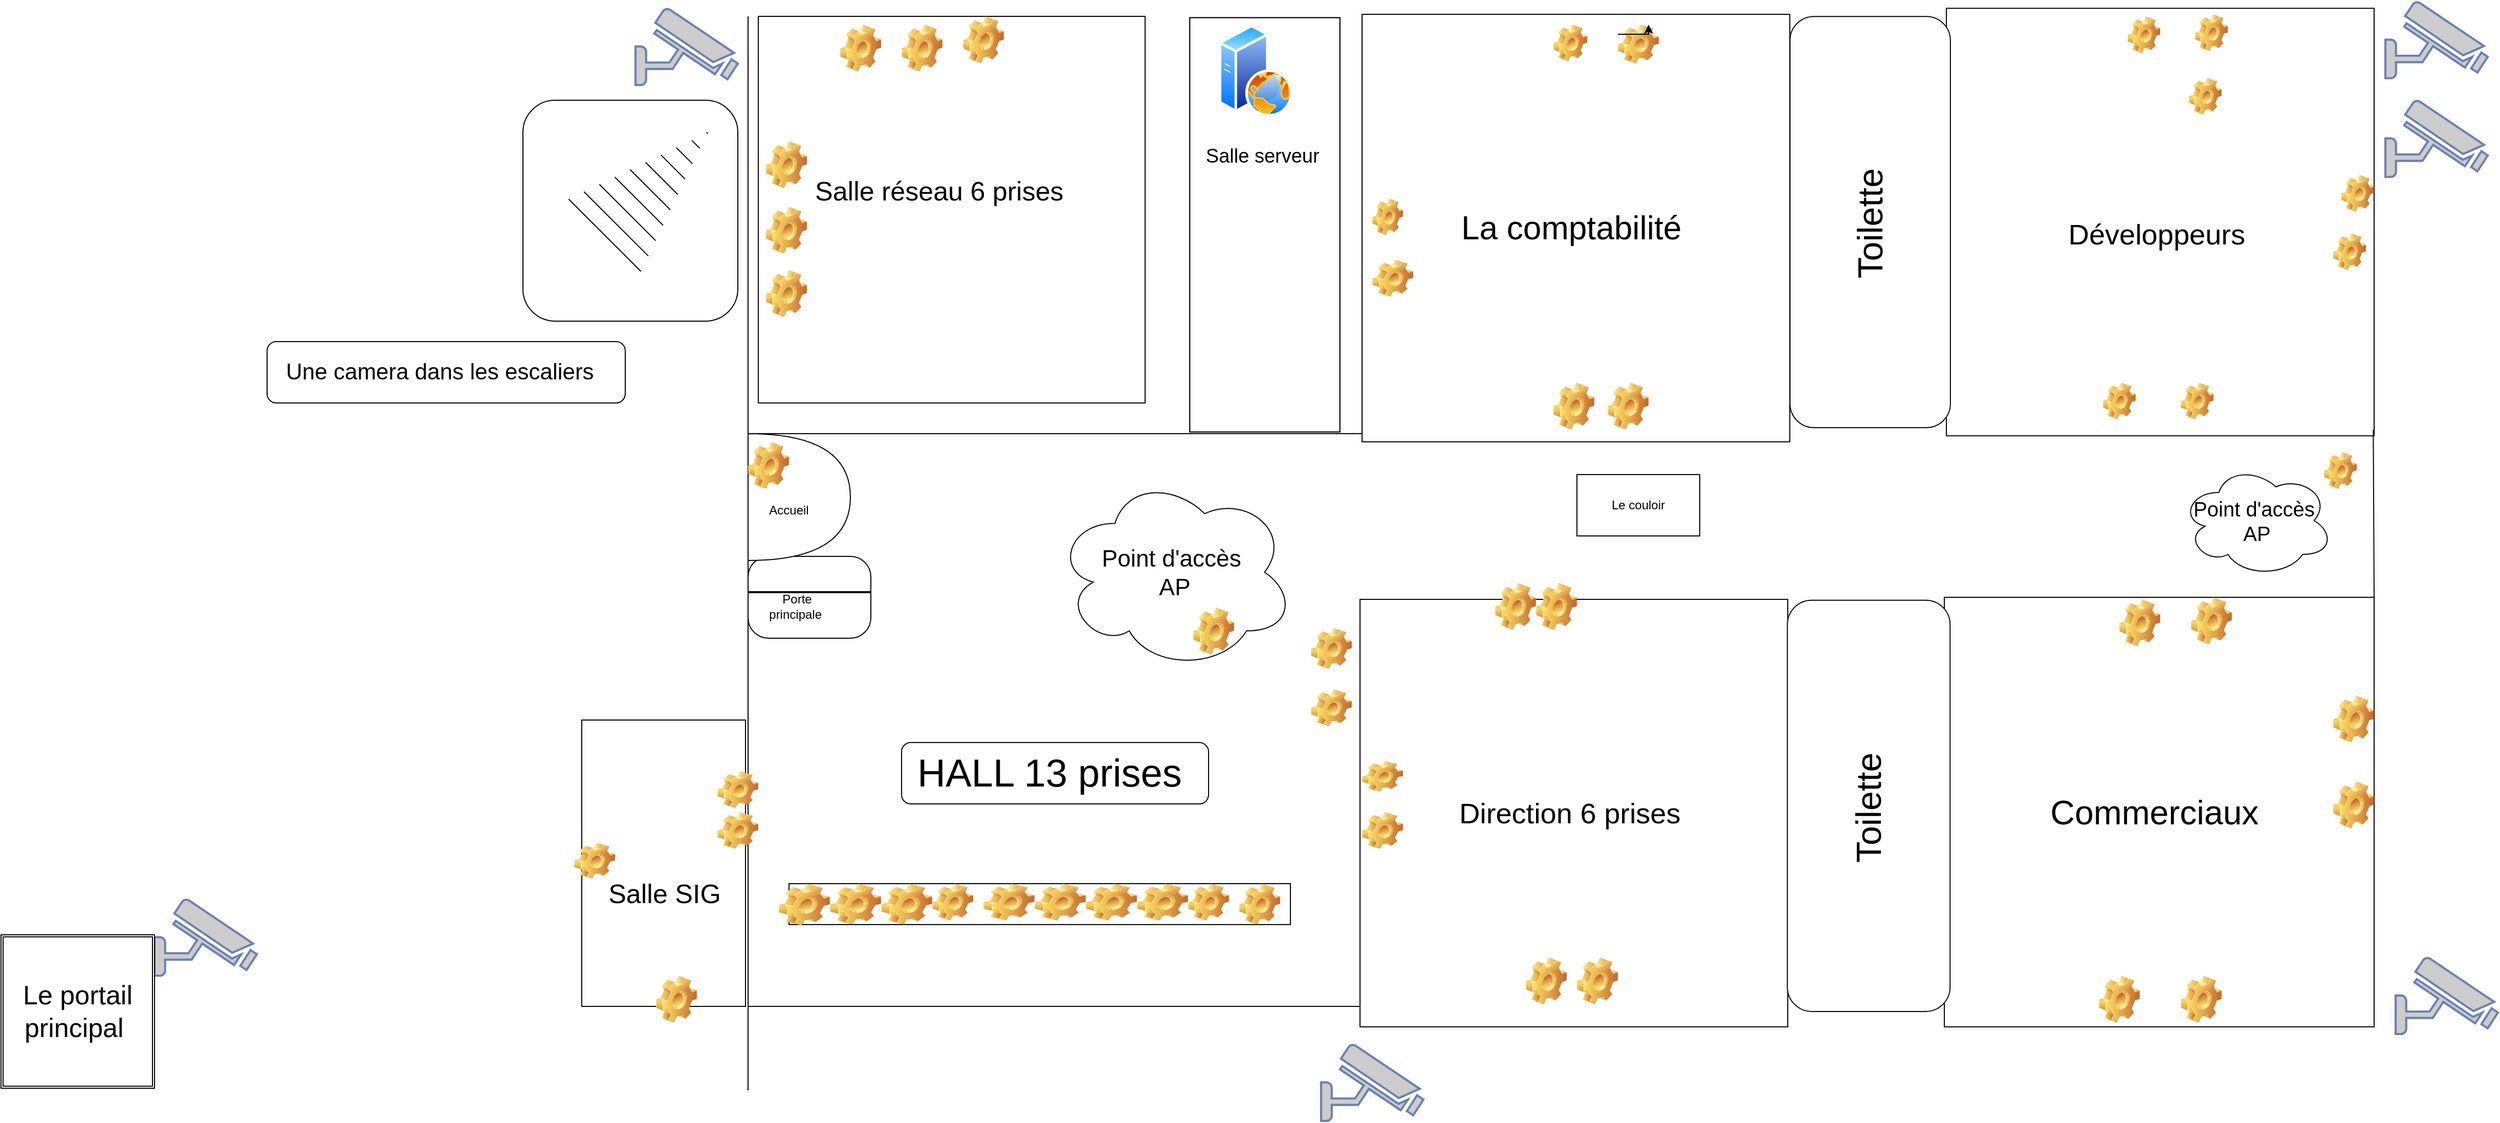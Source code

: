 <mxfile version="24.0.7" type="github">
  <diagram name="Page-1" id="CkJ11IbJdgqycw08BvRD">
    <mxGraphModel dx="2734" dy="2504" grid="1" gridSize="10" guides="1" tooltips="1" connect="1" arrows="1" fold="1" page="1" pageScale="1" pageWidth="583" pageHeight="827" math="0" shadow="0">
      <root>
        <mxCell id="0" />
        <mxCell id="1" parent="0" />
        <mxCell id="zvDx-RI4SgqdZpIUH7GK-1" value="" style="rounded=0;whiteSpace=wrap;html=1;rotation=-90;" vertex="1" parent="1">
          <mxGeometry x="-222.5" y="-500" width="280" height="160" as="geometry" />
        </mxCell>
        <mxCell id="zvDx-RI4SgqdZpIUH7GK-5" value="" style="endArrow=none;html=1;rounded=0;" edge="1" parent="1">
          <mxGeometry width="50" height="50" relative="1" as="geometry">
            <mxPoint y="-1248" as="sourcePoint" />
            <mxPoint y="-198" as="targetPoint" />
          </mxGeometry>
        </mxCell>
        <mxCell id="zvDx-RI4SgqdZpIUH7GK-6" value="" style="endArrow=none;html=1;rounded=0;" edge="1" parent="1">
          <mxGeometry width="50" height="50" relative="1" as="geometry">
            <mxPoint x="600" y="-280" as="sourcePoint" />
            <mxPoint y="-280" as="targetPoint" />
          </mxGeometry>
        </mxCell>
        <mxCell id="zvDx-RI4SgqdZpIUH7GK-9" value="" style="rounded=0;whiteSpace=wrap;html=1;" vertex="1" parent="1">
          <mxGeometry x="40" y="-400" width="490" height="40" as="geometry" />
        </mxCell>
        <mxCell id="zvDx-RI4SgqdZpIUH7GK-40" value="" style="shape=image;html=1;verticalLabelPosition=bottom;verticalAlign=top;imageAspect=0;image=img/clipart/Gear_128x128.png" vertex="1" parent="1">
          <mxGeometry x="30" y="-400" width="50" height="41" as="geometry" />
        </mxCell>
        <mxCell id="zvDx-RI4SgqdZpIUH7GK-41" value="" style="shape=image;html=1;verticalLabelPosition=bottom;verticalAlign=top;imageAspect=0;image=img/clipart/Gear_128x128.png" vertex="1" parent="1">
          <mxGeometry x="80" y="-400" width="50" height="40" as="geometry" />
        </mxCell>
        <mxCell id="zvDx-RI4SgqdZpIUH7GK-42" value="" style="shape=image;html=1;verticalLabelPosition=bottom;verticalAlign=top;imageAspect=0;image=img/clipart/Gear_128x128.png" vertex="1" parent="1">
          <mxGeometry x="130" y="-400" width="50" height="40" as="geometry" />
        </mxCell>
        <mxCell id="zvDx-RI4SgqdZpIUH7GK-44" value="" style="shape=image;html=1;verticalLabelPosition=bottom;verticalAlign=top;imageAspect=0;image=img/clipart/Gear_128x128.png" vertex="1" parent="1">
          <mxGeometry x="180" y="-400" width="40" height="36" as="geometry" />
        </mxCell>
        <mxCell id="zvDx-RI4SgqdZpIUH7GK-45" value="" style="shape=image;html=1;verticalLabelPosition=bottom;verticalAlign=top;imageAspect=0;image=img/clipart/Gear_128x128.png" vertex="1" parent="1">
          <mxGeometry x="230" y="-400" width="50" height="36" as="geometry" />
        </mxCell>
        <mxCell id="zvDx-RI4SgqdZpIUH7GK-46" value="" style="shape=image;html=1;verticalLabelPosition=bottom;verticalAlign=top;imageAspect=0;image=img/clipart/Gear_128x128.png" vertex="1" parent="1">
          <mxGeometry x="280" y="-400" width="50" height="36" as="geometry" />
        </mxCell>
        <mxCell id="zvDx-RI4SgqdZpIUH7GK-47" value="" style="shape=image;html=1;verticalLabelPosition=bottom;verticalAlign=top;imageAspect=0;image=img/clipart/Gear_128x128.png" vertex="1" parent="1">
          <mxGeometry x="330" y="-400" width="50" height="36" as="geometry" />
        </mxCell>
        <mxCell id="zvDx-RI4SgqdZpIUH7GK-48" value="" style="shape=image;html=1;verticalLabelPosition=bottom;verticalAlign=top;imageAspect=0;image=img/clipart/Gear_128x128.png" vertex="1" parent="1">
          <mxGeometry x="380" y="-400" width="50" height="36" as="geometry" />
        </mxCell>
        <mxCell id="zvDx-RI4SgqdZpIUH7GK-49" value="" style="shape=image;html=1;verticalLabelPosition=bottom;verticalAlign=top;imageAspect=0;image=img/clipart/Gear_128x128.png" vertex="1" parent="1">
          <mxGeometry x="430" y="-400" width="40" height="36" as="geometry" />
        </mxCell>
        <mxCell id="zvDx-RI4SgqdZpIUH7GK-50" value="" style="shape=image;html=1;verticalLabelPosition=bottom;verticalAlign=top;imageAspect=0;image=img/clipart/Gear_128x128.png" vertex="1" parent="1">
          <mxGeometry x="480" y="-400" width="40" height="40" as="geometry" />
        </mxCell>
        <mxCell id="zvDx-RI4SgqdZpIUH7GK-53" value="" style="shape=image;html=1;verticalLabelPosition=bottom;verticalAlign=top;imageAspect=0;image=img/clipart/Gear_128x128.png" vertex="1" parent="1">
          <mxGeometry x="-30" y="-510" width="40" height="36" as="geometry" />
        </mxCell>
        <mxCell id="zvDx-RI4SgqdZpIUH7GK-55" value="" style="shape=image;html=1;verticalLabelPosition=bottom;verticalAlign=top;imageAspect=0;image=img/clipart/Gear_128x128.png" vertex="1" parent="1">
          <mxGeometry x="-30" y="-470" width="40" height="36" as="geometry" />
        </mxCell>
        <mxCell id="zvDx-RI4SgqdZpIUH7GK-57" value="" style="shape=image;html=1;verticalLabelPosition=bottom;verticalAlign=top;imageAspect=0;image=img/clipart/Gear_128x128.png" vertex="1" parent="1">
          <mxGeometry x="-170" y="-440" width="40" height="35" as="geometry" />
        </mxCell>
        <mxCell id="zvDx-RI4SgqdZpIUH7GK-58" value="" style="shape=image;html=1;verticalLabelPosition=bottom;verticalAlign=top;imageAspect=0;image=img/clipart/Gear_128x128.png" vertex="1" parent="1">
          <mxGeometry x="-90" y="-310" width="40" height="46" as="geometry" />
        </mxCell>
        <mxCell id="zvDx-RI4SgqdZpIUH7GK-62" value="&lt;font style=&quot;font-size: 23px;&quot;&gt;Point d&#39;accès&amp;nbsp;&lt;/font&gt;&lt;div style=&quot;font-size: 23px;&quot;&gt;&lt;font style=&quot;font-size: 23px;&quot;&gt;AP&lt;/font&gt;&lt;/div&gt;" style="ellipse;shape=cloud;whiteSpace=wrap;html=1;" vertex="1" parent="1">
          <mxGeometry x="300" y="-800" width="234" height="191" as="geometry" />
        </mxCell>
        <mxCell id="zvDx-RI4SgqdZpIUH7GK-63" value="" style="rounded=1;whiteSpace=wrap;html=1;arcSize=25;" vertex="1" parent="1">
          <mxGeometry y="-720" width="120" height="80" as="geometry" />
        </mxCell>
        <mxCell id="zvDx-RI4SgqdZpIUH7GK-64" value="" style="line;strokeWidth=2;html=1;" vertex="1" parent="1">
          <mxGeometry y="-690" width="120" height="10" as="geometry" />
        </mxCell>
        <mxCell id="zvDx-RI4SgqdZpIUH7GK-65" value="" style="endArrow=none;html=1;rounded=0;" edge="1" parent="1">
          <mxGeometry width="50" height="50" relative="1" as="geometry">
            <mxPoint y="-840" as="sourcePoint" />
            <mxPoint x="600" y="-840" as="targetPoint" />
          </mxGeometry>
        </mxCell>
        <mxCell id="zvDx-RI4SgqdZpIUH7GK-72" value="&lt;font style=&quot;font-size: 28px;&quot;&gt;Direction 6 prises&amp;nbsp;&lt;/font&gt;" style="whiteSpace=wrap;html=1;aspect=fixed;" vertex="1" parent="1">
          <mxGeometry x="598" y="-678" width="418" height="418" as="geometry" />
        </mxCell>
        <mxCell id="zvDx-RI4SgqdZpIUH7GK-73" value="&lt;font style=&quot;font-size: 33px;&quot;&gt;Commerciaux&amp;nbsp;&lt;/font&gt;" style="whiteSpace=wrap;html=1;aspect=fixed;" vertex="1" parent="1">
          <mxGeometry x="1169" y="-680" width="420" height="420" as="geometry" />
        </mxCell>
        <mxCell id="zvDx-RI4SgqdZpIUH7GK-74" value="" style="shape=image;html=1;verticalLabelPosition=bottom;verticalAlign=top;imageAspect=0;image=img/clipart/Gear_128x128.png" vertex="1" parent="1">
          <mxGeometry x="600" y="-470" width="40" height="36" as="geometry" />
        </mxCell>
        <mxCell id="zvDx-RI4SgqdZpIUH7GK-75" value="" style="shape=image;html=1;verticalLabelPosition=bottom;verticalAlign=top;imageAspect=0;image=img/clipart/Gear_128x128.png" vertex="1" parent="1">
          <mxGeometry x="600" y="-520" width="40" height="30" as="geometry" />
        </mxCell>
        <mxCell id="zvDx-RI4SgqdZpIUH7GK-76" value="" style="shape=image;html=1;verticalLabelPosition=bottom;verticalAlign=top;imageAspect=0;image=img/clipart/Gear_128x128.png" vertex="1" parent="1">
          <mxGeometry x="550" y="-650" width="40" height="40" as="geometry" />
        </mxCell>
        <mxCell id="zvDx-RI4SgqdZpIUH7GK-77" value="" style="shape=image;html=1;verticalLabelPosition=bottom;verticalAlign=top;imageAspect=0;image=img/clipart/Gear_128x128.png" vertex="1" parent="1">
          <mxGeometry x="550" y="-590" width="40" height="36" as="geometry" />
        </mxCell>
        <mxCell id="zvDx-RI4SgqdZpIUH7GK-78" value="" style="shape=image;html=1;verticalLabelPosition=bottom;verticalAlign=top;imageAspect=0;image=img/clipart/Gear_128x128.png" vertex="1" parent="1">
          <mxGeometry x="760" y="-328" width="40" height="46" as="geometry" />
        </mxCell>
        <mxCell id="zvDx-RI4SgqdZpIUH7GK-79" value="" style="shape=image;html=1;verticalLabelPosition=bottom;verticalAlign=top;imageAspect=0;image=img/clipart/Gear_128x128.png" vertex="1" parent="1">
          <mxGeometry x="810" y="-328" width="40" height="46" as="geometry" />
        </mxCell>
        <mxCell id="zvDx-RI4SgqdZpIUH7GK-80" value="" style="shape=image;html=1;verticalLabelPosition=bottom;verticalAlign=top;imageAspect=0;image=img/clipart/Gear_128x128.png" vertex="1" parent="1">
          <mxGeometry x="730" y="-694" width="40" height="46" as="geometry" />
        </mxCell>
        <mxCell id="zvDx-RI4SgqdZpIUH7GK-81" value="" style="shape=image;html=1;verticalLabelPosition=bottom;verticalAlign=top;imageAspect=0;image=img/clipart/Gear_128x128.png" vertex="1" parent="1">
          <mxGeometry x="770" y="-694" width="40" height="46" as="geometry" />
        </mxCell>
        <mxCell id="zvDx-RI4SgqdZpIUH7GK-82" value="&lt;font style=&quot;font-size: 32px;&quot;&gt;La comptabilité&amp;nbsp;&lt;/font&gt;" style="whiteSpace=wrap;html=1;aspect=fixed;" vertex="1" parent="1">
          <mxGeometry x="600" y="-1250" width="418" height="418" as="geometry" />
        </mxCell>
        <mxCell id="zvDx-RI4SgqdZpIUH7GK-83" value="" style="whiteSpace=wrap;html=1;aspect=fixed;" vertex="1" parent="1">
          <mxGeometry x="1171" y="-1255.88" width="418" height="418" as="geometry" />
        </mxCell>
        <mxCell id="zvDx-RI4SgqdZpIUH7GK-84" value="&lt;span style=&quot;color: rgba(0, 0, 0, 0); font-family: monospace; font-size: 0px; text-align: start; text-wrap: nowrap;&quot;&gt;%3CmxGraphModel%3E%3Croot%3E%3CmxCell%20id%3D%220%22%2F%3E%3CmxCell%20id%3D%221%22%20parent%3D%220%22%2F%3E%3CmxCell%20id%3D%222%22%20value%3D%22%22%20style%3D%22shape%3Dimage%3Bhtml%3D1%3BverticalLabelPosition%3Dbottom%3BverticalAlign%3Dtop%3BimageAspect%3D0%3Bimage%3Dimg%2Fclipart%2FGear_128x128.png%22%20vertex%3D%221%22%20parent%3D%221%22%3E%3CmxGeometry%20x%3D%22550%22%20y%3D%22-656%22%20width%3D%2240%22%20height%3D%2246%22%20as%3D%22geometry%22%2F%3E%3C%2FmxCell%3E%3C%2Froot%3E%3C%2FmxGraphModel%3E&lt;/span&gt;&lt;span style=&quot;color: rgba(0, 0, 0, 0); font-family: monospace; font-size: 0px; text-align: start; text-wrap: nowrap;&quot;&gt;%3CmxGraphModel%3E%3Croot%3E%3CmxCell%20id%3D%220%22%2F%3E%3CmxCell%20id%3D%221%22%20parent%3D%220%22%2F%3E%3CmxCell%20id%3D%222%22%20value%3D%22%22%20style%3D%22shape%3Dimage%3Bhtml%3D1%3BverticalLabelPosition%3Dbottom%3BverticalAlign%3Dtop%3BimageAspect%3D0%3Bimage%3Dimg%2Fclipart%2FGear_128x128.png%22%20vertex%3D%221%22%20parent%3D%221%22%3E%3CmxGeometry%20x%3D%22550%22%20y%3D%22-656%22%20width%3D%2240%22%20height%3D%2246%22%20as%3D%22geometry%22%2F%3E%3C%2FmxCell%3E%3C%2Froot%3E%3C%2FmxGraphModel%3E&lt;/span&gt;" style="rounded=0;whiteSpace=wrap;html=1;rotation=-90;" vertex="1" parent="1">
          <mxGeometry x="302.5" y="-1117.5" width="405" height="146.65" as="geometry" />
        </mxCell>
        <mxCell id="zvDx-RI4SgqdZpIUH7GK-86" value="&lt;span style=&quot;color: rgba(0, 0, 0, 0); font-family: monospace; font-size: 0px; text-align: start; text-wrap: nowrap;&quot;&gt;%3CmxGraphModel%3E%3Croot%3E%3CmxCell%20id%3D%220%22%2F%3E%3CmxCell%20id%3D%221%22%20parent%3D%220%22%2F%3E%3CmxCell%20id%3D%222%22%20value%3D%22%22%20style%3D%22shape%3Dimage%3Bhtml%3D1%3BverticalLabelPosition%3Dbottom%3BverticalAlign%3Dtop%3BimageAspect%3D0%3Bimage%3Dimg%2Fclipart%2FGear_128x128.png%22%20vertex%3D%221%22%20parent%3D%221%22%3E%3CmxGeometry%20x%3D%22550%22%20y%3D%22-656%22%20width%3D%2240%22%20height%3D%2246%22%20as%3D%22geometry%22%2F%3E%3C%2FmxCell%3E%3C%2Froot%3E%3C%2FmxGraphModel%3E&lt;/span&gt;&lt;span style=&quot;color: rgba(0, 0, 0, 0); font-family: monospace; font-size: 0px; text-align: start; text-wrap: nowrap;&quot;&gt;%3CmxGraphModel%3E%3Croot%3E%3CmxCell%20id%3D%220%22%2F%3E%3CmxCell%20id%3D%221%22%20parent%3D%220%22%2F%3E%3CmxCell%20id%3D%222%22%20value%3D%22%22%20style%3D%22shape%3Dimage%3Bhtml%3D1%3BverticalLabelPosition%3Dbottom%3BverticalAlign%3Dtop%3BimageAspect%3D0%3Bimage%3Dimg%2Fclipart%2FGear_128x128.png%22%20vertex%3D%221%22%20parent%3D%221%22%3E%3CmxGeometry%20x%3D%22550%22%20y%3D%22-656%22%20width%3D%2240%22%20height%3D%2246%22%20as%3D%22geometry%22%2F%3E%3C%2FmxCell%3E%3C%2Froot%3E%3C%2FmxGraphModel%3E&lt;/span&gt;" style="rounded=0;whiteSpace=wrap;html=1;rotation=-90;" vertex="1" parent="1">
          <mxGeometry x="302.5" y="-1117.5" width="405" height="146.65" as="geometry" />
        </mxCell>
        <mxCell id="zvDx-RI4SgqdZpIUH7GK-90" value="" style="image;aspect=fixed;perimeter=ellipsePerimeter;html=1;align=center;shadow=0;dashed=0;spacingTop=3;image=img/lib/active_directory/web_server.svg;" vertex="1" parent="1">
          <mxGeometry x="460" y="-1240" width="72" height="90" as="geometry" />
        </mxCell>
        <mxCell id="zvDx-RI4SgqdZpIUH7GK-91" value="" style="whiteSpace=wrap;html=1;aspect=fixed;" vertex="1" parent="1">
          <mxGeometry x="10" y="-1248" width="378" height="378" as="geometry" />
        </mxCell>
        <mxCell id="zvDx-RI4SgqdZpIUH7GK-92" value="" style="shape=image;html=1;verticalLabelPosition=bottom;verticalAlign=top;imageAspect=0;image=img/clipart/Gear_128x128.png" vertex="1" parent="1">
          <mxGeometry x="90" y="-1240" width="40" height="46" as="geometry" />
        </mxCell>
        <mxCell id="zvDx-RI4SgqdZpIUH7GK-97" value="" style="shape=image;html=1;verticalLabelPosition=bottom;verticalAlign=top;imageAspect=0;image=img/clipart/Gear_128x128.png" vertex="1" parent="1">
          <mxGeometry x="150" y="-1240" width="40" height="46" as="geometry" />
        </mxCell>
        <mxCell id="zvDx-RI4SgqdZpIUH7GK-98" value="" style="shape=image;html=1;verticalLabelPosition=bottom;verticalAlign=top;imageAspect=0;image=img/clipart/Gear_128x128.png" vertex="1" parent="1">
          <mxGeometry x="210" y="-1248" width="40" height="46" as="geometry" />
        </mxCell>
        <mxCell id="zvDx-RI4SgqdZpIUH7GK-99" value="" style="shape=image;html=1;verticalLabelPosition=bottom;verticalAlign=top;imageAspect=0;image=img/clipart/Gear_128x128.png" vertex="1" parent="1">
          <mxGeometry x="17.5" y="-1126" width="40" height="46" as="geometry" />
        </mxCell>
        <mxCell id="zvDx-RI4SgqdZpIUH7GK-100" value="" style="shape=image;html=1;verticalLabelPosition=bottom;verticalAlign=top;imageAspect=0;image=img/clipart/Gear_128x128.png" vertex="1" parent="1">
          <mxGeometry x="17.5" y="-1062" width="40" height="46" as="geometry" />
        </mxCell>
        <mxCell id="zvDx-RI4SgqdZpIUH7GK-101" value="" style="shape=image;html=1;verticalLabelPosition=bottom;verticalAlign=top;imageAspect=0;image=img/clipart/Gear_128x128.png" vertex="1" parent="1">
          <mxGeometry x="17.5" y="-1000" width="40" height="46" as="geometry" />
        </mxCell>
        <mxCell id="zvDx-RI4SgqdZpIUH7GK-104" value="&lt;font style=&quot;font-size: 26px;&quot;&gt;Salle réseau 6 prises&amp;nbsp;&lt;/font&gt;" style="text;html=1;align=center;verticalAlign=middle;resizable=0;points=[];autosize=1;strokeColor=none;fillColor=none;" vertex="1" parent="1">
          <mxGeometry x="55" y="-1097" width="270" height="40" as="geometry" />
        </mxCell>
        <mxCell id="zvDx-RI4SgqdZpIUH7GK-107" value="&lt;font style=&quot;font-size: 19px;&quot;&gt;Salle serveur&amp;nbsp;&lt;/font&gt;" style="text;html=1;align=center;verticalAlign=middle;resizable=0;points=[];autosize=1;strokeColor=none;fillColor=none;" vertex="1" parent="1">
          <mxGeometry x="435" y="-1131" width="140" height="40" as="geometry" />
        </mxCell>
        <mxCell id="zvDx-RI4SgqdZpIUH7GK-108" value="" style="shape=image;html=1;verticalLabelPosition=bottom;verticalAlign=top;imageAspect=0;image=img/clipart/Gear_128x128.png" vertex="1" parent="1">
          <mxGeometry x="787" y="-1240" width="33" height="36" as="geometry" />
        </mxCell>
        <mxCell id="zvDx-RI4SgqdZpIUH7GK-109" value="" style="shape=image;html=1;verticalLabelPosition=bottom;verticalAlign=top;imageAspect=0;image=img/clipart/Gear_128x128.png" vertex="1" parent="1">
          <mxGeometry x="850" y="-1240" width="40" height="38" as="geometry" />
        </mxCell>
        <mxCell id="zvDx-RI4SgqdZpIUH7GK-110" value="" style="shape=image;html=1;verticalLabelPosition=bottom;verticalAlign=top;imageAspect=0;image=img/clipart/Gear_128x128.png" vertex="1" parent="1">
          <mxGeometry x="610" y="-1070" width="30" height="36" as="geometry" />
        </mxCell>
        <mxCell id="zvDx-RI4SgqdZpIUH7GK-111" value="" style="shape=image;html=1;verticalLabelPosition=bottom;verticalAlign=top;imageAspect=0;image=img/clipart/Gear_128x128.png" vertex="1" parent="1">
          <mxGeometry x="610" y="-1010" width="40" height="36" as="geometry" />
        </mxCell>
        <mxCell id="zvDx-RI4SgqdZpIUH7GK-112" value="" style="shape=image;html=1;verticalLabelPosition=bottom;verticalAlign=top;imageAspect=0;image=img/clipart/Gear_128x128.png" vertex="1" parent="1">
          <mxGeometry x="787" y="-890" width="40" height="46" as="geometry" />
        </mxCell>
        <mxCell id="zvDx-RI4SgqdZpIUH7GK-113" value="" style="shape=image;html=1;verticalLabelPosition=bottom;verticalAlign=top;imageAspect=0;image=img/clipart/Gear_128x128.png" vertex="1" parent="1">
          <mxGeometry x="840" y="-890" width="40" height="46" as="geometry" />
        </mxCell>
        <mxCell id="zvDx-RI4SgqdZpIUH7GK-115" value="&lt;font style=&quot;font-size: 28px;&quot;&gt;Développeurs&amp;nbsp;&lt;/font&gt;" style="text;html=1;align=center;verticalAlign=middle;resizable=0;points=[];autosize=1;strokeColor=none;fillColor=none;" vertex="1" parent="1">
          <mxGeometry x="1280" y="-1060" width="200" height="50" as="geometry" />
        </mxCell>
        <mxCell id="zvDx-RI4SgqdZpIUH7GK-117" value="Le couloir" style="whiteSpace=wrap;html=1;" vertex="1" parent="1">
          <mxGeometry x="810" y="-800" width="120" height="60" as="geometry" />
        </mxCell>
        <mxCell id="zvDx-RI4SgqdZpIUH7GK-118" value="&lt;font style=&quot;font-size: 20px;&quot;&gt;Point d&#39;accès&amp;nbsp;&lt;/font&gt;&lt;div style=&quot;font-size: 20px;&quot;&gt;&lt;font style=&quot;font-size: 20px;&quot;&gt;AP&lt;/font&gt;&lt;/div&gt;" style="ellipse;shape=cloud;whiteSpace=wrap;html=1;" vertex="1" parent="1">
          <mxGeometry x="1400" y="-810" width="149" height="110" as="geometry" />
        </mxCell>
        <mxCell id="zvDx-RI4SgqdZpIUH7GK-119" value="" style="shape=image;html=1;verticalLabelPosition=bottom;verticalAlign=top;imageAspect=0;image=img/clipart/Gear_128x128.png" vertex="1" parent="1">
          <mxGeometry x="1540" y="-822" width="32" height="36" as="geometry" />
        </mxCell>
        <mxCell id="zvDx-RI4SgqdZpIUH7GK-120" value="" style="endArrow=none;html=1;rounded=0;entryX=0.998;entryY=0.986;entryDx=0;entryDy=0;exitX=1;exitY=0;exitDx=0;exitDy=0;entryPerimeter=0;" edge="1" parent="1" source="zvDx-RI4SgqdZpIUH7GK-73" target="zvDx-RI4SgqdZpIUH7GK-83">
          <mxGeometry width="50" height="50" relative="1" as="geometry">
            <mxPoint x="1200" y="-760" as="sourcePoint" />
            <mxPoint x="1250" y="-810" as="targetPoint" />
          </mxGeometry>
        </mxCell>
        <mxCell id="zvDx-RI4SgqdZpIUH7GK-121" value="&lt;font style=&quot;font-size: 26px;&quot;&gt;Salle SIG&lt;/font&gt;" style="text;html=1;align=center;verticalAlign=middle;resizable=0;points=[];autosize=1;strokeColor=none;fillColor=none;" vertex="1" parent="1">
          <mxGeometry x="-147.5" y="-410" width="130" height="40" as="geometry" />
        </mxCell>
        <mxCell id="zvDx-RI4SgqdZpIUH7GK-124" value="" style="shape=or;whiteSpace=wrap;html=1;" vertex="1" parent="1">
          <mxGeometry y="-840" width="100" height="124" as="geometry" />
        </mxCell>
        <mxCell id="zvDx-RI4SgqdZpIUH7GK-126" value="" style="shape=image;html=1;verticalLabelPosition=bottom;verticalAlign=top;imageAspect=0;image=img/clipart/Gear_128x128.png" vertex="1" parent="1">
          <mxGeometry y="-832" width="40" height="46" as="geometry" />
        </mxCell>
        <mxCell id="zvDx-RI4SgqdZpIUH7GK-127" value="Accueil" style="text;html=1;align=center;verticalAlign=middle;whiteSpace=wrap;rounded=0;" vertex="1" parent="1">
          <mxGeometry x="10" y="-780" width="60" height="30" as="geometry" />
        </mxCell>
        <mxCell id="zvDx-RI4SgqdZpIUH7GK-128" value="Porte principale&amp;nbsp;" style="text;html=1;align=center;verticalAlign=middle;whiteSpace=wrap;rounded=0;" vertex="1" parent="1">
          <mxGeometry x="17.5" y="-686" width="60" height="30" as="geometry" />
        </mxCell>
        <mxCell id="zvDx-RI4SgqdZpIUH7GK-129" value="" style="shape=image;html=1;verticalLabelPosition=bottom;verticalAlign=top;imageAspect=0;image=img/clipart/Gear_128x128.png" vertex="1" parent="1">
          <mxGeometry x="435" y="-670" width="40" height="46" as="geometry" />
        </mxCell>
        <mxCell id="zvDx-RI4SgqdZpIUH7GK-130" style="edgeStyle=orthogonalEdgeStyle;rounded=0;orthogonalLoop=1;jettySize=auto;html=1;exitX=0;exitY=0.25;exitDx=0;exitDy=0;entryX=0.75;entryY=0;entryDx=0;entryDy=0;" edge="1" parent="1" source="zvDx-RI4SgqdZpIUH7GK-109" target="zvDx-RI4SgqdZpIUH7GK-109">
          <mxGeometry relative="1" as="geometry" />
        </mxCell>
        <mxCell id="zvDx-RI4SgqdZpIUH7GK-136" value="&lt;font style=&quot;font-size: 34px;&quot;&gt;Toilette&lt;/font&gt;&amp;nbsp;" style="rounded=1;whiteSpace=wrap;html=1;rotation=-90;" vertex="1" parent="1">
          <mxGeometry x="894.07" y="-555.61" width="402.1" height="159" as="geometry" />
        </mxCell>
        <mxCell id="zvDx-RI4SgqdZpIUH7GK-138" value="&lt;font style=&quot;font-size: 34px;&quot;&gt;Toilette&lt;/font&gt;&amp;nbsp;" style="rounded=1;whiteSpace=wrap;html=1;rotation=-90;" vertex="1" parent="1">
          <mxGeometry x="895.5" y="-1125.27" width="402.1" height="156.77" as="geometry" />
        </mxCell>
        <mxCell id="zvDx-RI4SgqdZpIUH7GK-140" value="" style="shape=image;html=1;verticalLabelPosition=bottom;verticalAlign=top;imageAspect=0;image=img/clipart/Gear_128x128.png" vertex="1" parent="1">
          <mxGeometry x="1549" y="-584" width="40" height="46" as="geometry" />
        </mxCell>
        <mxCell id="zvDx-RI4SgqdZpIUH7GK-141" value="" style="shape=image;html=1;verticalLabelPosition=bottom;verticalAlign=top;imageAspect=0;image=img/clipart/Gear_128x128.png" vertex="1" parent="1">
          <mxGeometry x="1549" y="-500" width="40" height="46" as="geometry" />
        </mxCell>
        <mxCell id="zvDx-RI4SgqdZpIUH7GK-142" value="" style="shape=image;html=1;verticalLabelPosition=bottom;verticalAlign=top;imageAspect=0;image=img/clipart/Gear_128x128.png" vertex="1" parent="1">
          <mxGeometry x="1340" y="-678" width="40" height="46" as="geometry" />
        </mxCell>
        <mxCell id="zvDx-RI4SgqdZpIUH7GK-143" value="" style="shape=image;html=1;verticalLabelPosition=bottom;verticalAlign=top;imageAspect=0;image=img/clipart/Gear_128x128.png" vertex="1" parent="1">
          <mxGeometry x="1410" y="-680" width="40" height="46" as="geometry" />
        </mxCell>
        <mxCell id="zvDx-RI4SgqdZpIUH7GK-144" value="" style="shape=image;html=1;verticalLabelPosition=bottom;verticalAlign=top;imageAspect=0;image=img/clipart/Gear_128x128.png" vertex="1" parent="1">
          <mxGeometry x="1320" y="-310" width="40" height="46" as="geometry" />
        </mxCell>
        <mxCell id="zvDx-RI4SgqdZpIUH7GK-145" value="" style="shape=image;html=1;verticalLabelPosition=bottom;verticalAlign=top;imageAspect=0;image=img/clipart/Gear_128x128.png" vertex="1" parent="1">
          <mxGeometry x="1400" y="-310" width="40" height="46" as="geometry" />
        </mxCell>
        <mxCell id="zvDx-RI4SgqdZpIUH7GK-146" value="" style="shape=image;html=1;verticalLabelPosition=bottom;verticalAlign=top;imageAspect=0;image=img/clipart/Gear_128x128.png" vertex="1" parent="1">
          <mxGeometry x="1348" y="-1248" width="32" height="36" as="geometry" />
        </mxCell>
        <mxCell id="zvDx-RI4SgqdZpIUH7GK-147" value="" style="shape=image;html=1;verticalLabelPosition=bottom;verticalAlign=top;imageAspect=0;image=img/clipart/Gear_128x128.png" vertex="1" parent="1">
          <mxGeometry x="1414" y="-1250" width="32" height="36" as="geometry" />
        </mxCell>
        <mxCell id="zvDx-RI4SgqdZpIUH7GK-148" value="" style="shape=image;html=1;verticalLabelPosition=bottom;verticalAlign=top;imageAspect=0;image=img/clipart/Gear_128x128.png" vertex="1" parent="1">
          <mxGeometry x="1557" y="-1093" width="32" height="36" as="geometry" />
        </mxCell>
        <mxCell id="zvDx-RI4SgqdZpIUH7GK-149" value="" style="shape=image;html=1;verticalLabelPosition=bottom;verticalAlign=top;imageAspect=0;image=img/clipart/Gear_128x128.png" vertex="1" parent="1">
          <mxGeometry x="1549" y="-1036" width="32" height="36" as="geometry" />
        </mxCell>
        <mxCell id="zvDx-RI4SgqdZpIUH7GK-150" value="" style="shape=image;html=1;verticalLabelPosition=bottom;verticalAlign=top;imageAspect=0;image=img/clipart/Gear_128x128.png" vertex="1" parent="1">
          <mxGeometry x="1324" y="-890" width="32" height="36" as="geometry" />
        </mxCell>
        <mxCell id="zvDx-RI4SgqdZpIUH7GK-151" value="" style="shape=image;html=1;verticalLabelPosition=bottom;verticalAlign=top;imageAspect=0;image=img/clipart/Gear_128x128.png" vertex="1" parent="1">
          <mxGeometry x="1400" y="-890" width="32" height="36" as="geometry" />
        </mxCell>
        <mxCell id="zvDx-RI4SgqdZpIUH7GK-153" value="&lt;font style=&quot;font-size: 38px;&quot;&gt;HALL 13 prises&amp;nbsp;&lt;/font&gt;" style="rounded=1;whiteSpace=wrap;html=1;" vertex="1" parent="1">
          <mxGeometry x="150" y="-538" width="300" height="60" as="geometry" />
        </mxCell>
        <mxCell id="zvDx-RI4SgqdZpIUH7GK-158" value="" style="fontColor=#0066CC;verticalAlign=top;verticalLabelPosition=bottom;labelPosition=center;align=center;html=1;outlineConnect=0;fillColor=#CCCCCC;strokeColor=#6881B3;gradientColor=none;gradientDirection=north;strokeWidth=2;shape=mxgraph.networks.security_camera;" vertex="1" parent="1">
          <mxGeometry x="-110" y="-1255.88" width="100" height="75" as="geometry" />
        </mxCell>
        <mxCell id="zvDx-RI4SgqdZpIUH7GK-160" value="" style="fontColor=#0066CC;verticalAlign=top;verticalLabelPosition=bottom;labelPosition=center;align=center;html=1;outlineConnect=0;fillColor=#CCCCCC;strokeColor=#6881B3;gradientColor=none;gradientDirection=north;strokeWidth=2;shape=mxgraph.networks.security_camera;" vertex="1" parent="1">
          <mxGeometry x="1600" y="-1262.5" width="100" height="75" as="geometry" />
        </mxCell>
        <mxCell id="zvDx-RI4SgqdZpIUH7GK-161" value="" style="shape=image;html=1;verticalLabelPosition=bottom;verticalAlign=top;imageAspect=0;image=img/clipart/Gear_128x128.png" vertex="1" parent="1">
          <mxGeometry x="1408" y="-1188" width="32" height="36" as="geometry" />
        </mxCell>
        <mxCell id="zvDx-RI4SgqdZpIUH7GK-162" value="" style="fontColor=#0066CC;verticalAlign=top;verticalLabelPosition=bottom;labelPosition=center;align=center;html=1;outlineConnect=0;fillColor=#CCCCCC;strokeColor=#6881B3;gradientColor=none;gradientDirection=north;strokeWidth=2;shape=mxgraph.networks.security_camera;" vertex="1" parent="1">
          <mxGeometry x="1600" y="-1166" width="100" height="75" as="geometry" />
        </mxCell>
        <mxCell id="zvDx-RI4SgqdZpIUH7GK-163" value="" style="fontColor=#0066CC;verticalAlign=top;verticalLabelPosition=bottom;labelPosition=center;align=center;html=1;outlineConnect=0;fillColor=#CCCCCC;strokeColor=#6881B3;gradientColor=none;gradientDirection=north;strokeWidth=2;shape=mxgraph.networks.security_camera;" vertex="1" parent="1">
          <mxGeometry x="1610" y="-328" width="100" height="75" as="geometry" />
        </mxCell>
        <mxCell id="zvDx-RI4SgqdZpIUH7GK-164" value="" style="fontColor=#0066CC;verticalAlign=top;verticalLabelPosition=bottom;labelPosition=center;align=center;html=1;outlineConnect=0;fillColor=#CCCCCC;strokeColor=#6881B3;gradientColor=none;gradientDirection=north;strokeWidth=2;shape=mxgraph.networks.security_camera;" vertex="1" parent="1">
          <mxGeometry x="-580" y="-385" width="100" height="75" as="geometry" />
        </mxCell>
        <mxCell id="zvDx-RI4SgqdZpIUH7GK-165" value="&lt;font style=&quot;font-size: 26px;&quot;&gt;Le portail principal&amp;nbsp;&lt;/font&gt;" style="shape=ext;double=1;whiteSpace=wrap;html=1;aspect=fixed;" vertex="1" parent="1">
          <mxGeometry x="-730" y="-350" width="150" height="150" as="geometry" />
        </mxCell>
        <mxCell id="zvDx-RI4SgqdZpIUH7GK-166" value="" style="fontColor=#0066CC;verticalAlign=top;verticalLabelPosition=bottom;labelPosition=center;align=center;html=1;outlineConnect=0;fillColor=#CCCCCC;strokeColor=#6881B3;gradientColor=none;gradientDirection=north;strokeWidth=2;shape=mxgraph.networks.security_camera;" vertex="1" parent="1">
          <mxGeometry x="560" y="-243" width="100" height="75" as="geometry" />
        </mxCell>
        <mxCell id="zvDx-RI4SgqdZpIUH7GK-167" value="&lt;font style=&quot;font-size: 22px;&quot;&gt;Une camera dans les escaliers&amp;nbsp;&amp;nbsp;&lt;/font&gt;" style="rounded=1;whiteSpace=wrap;html=1;" vertex="1" parent="1">
          <mxGeometry x="-470" y="-930" width="350" height="60" as="geometry" />
        </mxCell>
        <mxCell id="zvDx-RI4SgqdZpIUH7GK-168" value="" style="rounded=1;whiteSpace=wrap;html=1;" vertex="1" parent="1">
          <mxGeometry x="-220" y="-1166" width="210" height="216" as="geometry" />
        </mxCell>
        <mxCell id="zvDx-RI4SgqdZpIUH7GK-169" value="" style="shape=mxgraph.arrows2.wedgeArrowDashed2;html=1;bendable=0;startWidth=50;stepSize=15;rounded=0;" edge="1" parent="1">
          <mxGeometry width="100" height="100" relative="1" as="geometry">
            <mxPoint x="-140" y="-1034" as="sourcePoint" />
            <mxPoint x="-40" y="-1134" as="targetPoint" />
          </mxGeometry>
        </mxCell>
      </root>
    </mxGraphModel>
  </diagram>
</mxfile>
